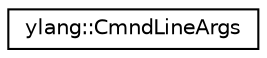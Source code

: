 digraph "Graphical Class Hierarchy"
{
 // LATEX_PDF_SIZE
  edge [fontname="Helvetica",fontsize="10",labelfontname="Helvetica",labelfontsize="10"];
  node [fontname="Helvetica",fontsize="10",shape=record];
  rankdir="LR";
  Node0 [label="ylang::CmndLineArgs",height=0.2,width=0.4,color="black", fillcolor="white", style="filled",URL="$dd/d94/classylang_1_1CmndLineArgs.html",tooltip="used to parse the command line arguments"];
}
